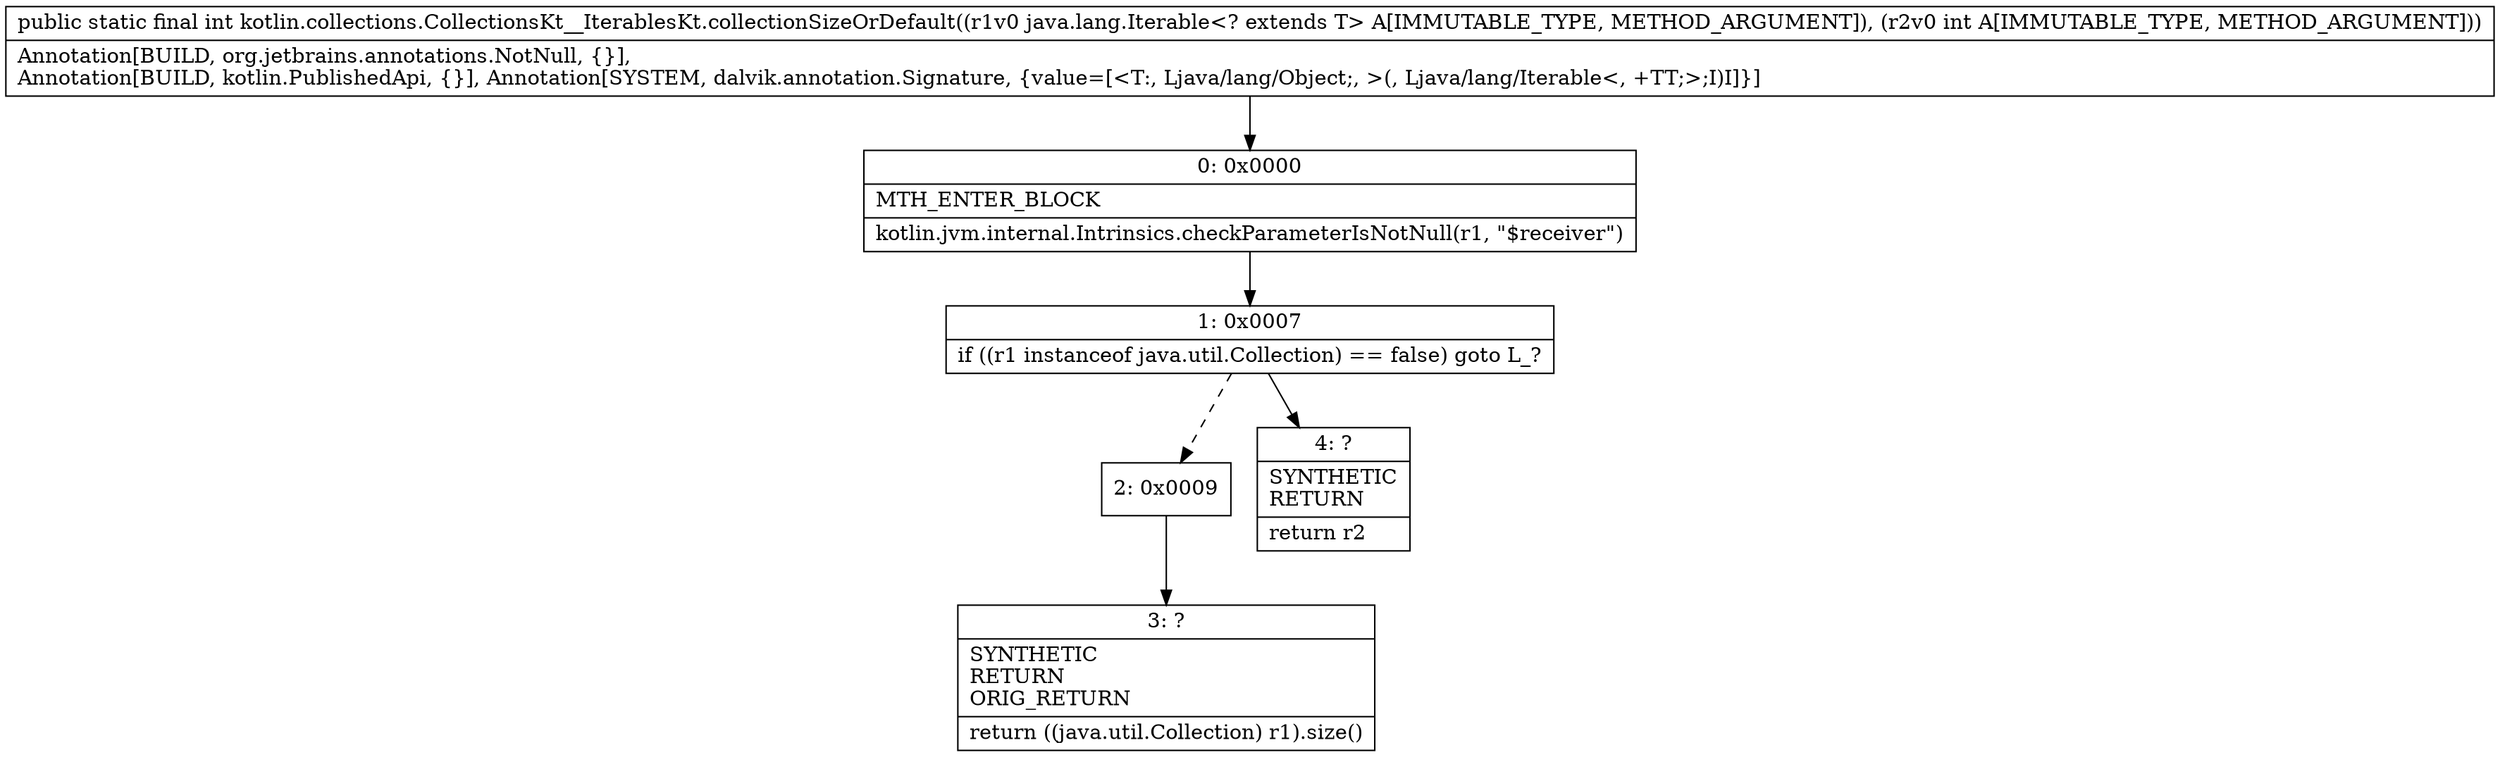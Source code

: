 digraph "CFG forkotlin.collections.CollectionsKt__IterablesKt.collectionSizeOrDefault(Ljava\/lang\/Iterable;I)I" {
Node_0 [shape=record,label="{0\:\ 0x0000|MTH_ENTER_BLOCK\l|kotlin.jvm.internal.Intrinsics.checkParameterIsNotNull(r1, \"$receiver\")\l}"];
Node_1 [shape=record,label="{1\:\ 0x0007|if ((r1 instanceof java.util.Collection) == false) goto L_?\l}"];
Node_2 [shape=record,label="{2\:\ 0x0009}"];
Node_3 [shape=record,label="{3\:\ ?|SYNTHETIC\lRETURN\lORIG_RETURN\l|return ((java.util.Collection) r1).size()\l}"];
Node_4 [shape=record,label="{4\:\ ?|SYNTHETIC\lRETURN\l|return r2\l}"];
MethodNode[shape=record,label="{public static final int kotlin.collections.CollectionsKt__IterablesKt.collectionSizeOrDefault((r1v0 java.lang.Iterable\<? extends T\> A[IMMUTABLE_TYPE, METHOD_ARGUMENT]), (r2v0 int A[IMMUTABLE_TYPE, METHOD_ARGUMENT]))  | Annotation[BUILD, org.jetbrains.annotations.NotNull, \{\}], \lAnnotation[BUILD, kotlin.PublishedApi, \{\}], Annotation[SYSTEM, dalvik.annotation.Signature, \{value=[\<T:, Ljava\/lang\/Object;, \>(, Ljava\/lang\/Iterable\<, +TT;\>;I)I]\}]\l}"];
MethodNode -> Node_0;
Node_0 -> Node_1;
Node_1 -> Node_2[style=dashed];
Node_1 -> Node_4;
Node_2 -> Node_3;
}

